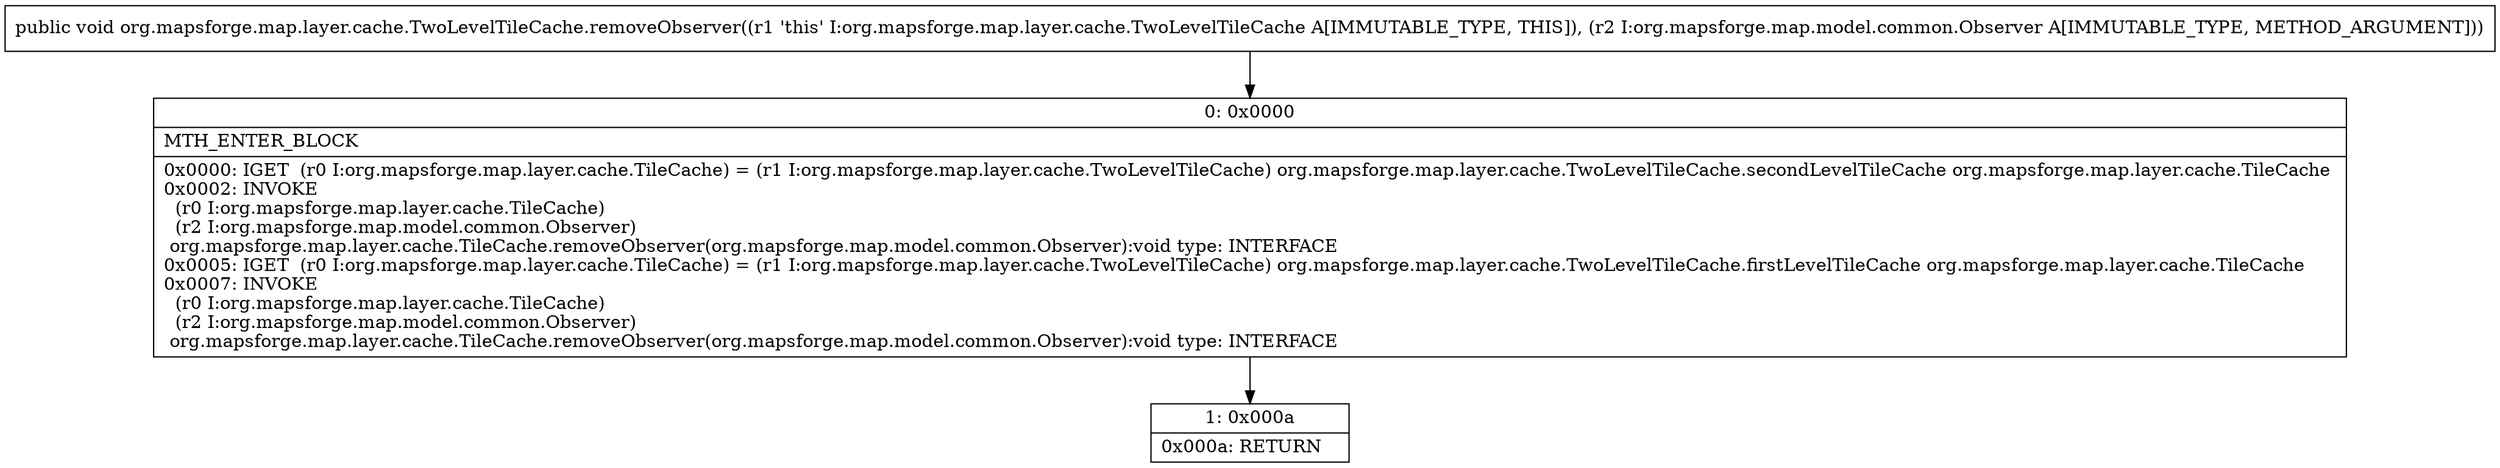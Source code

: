 digraph "CFG fororg.mapsforge.map.layer.cache.TwoLevelTileCache.removeObserver(Lorg\/mapsforge\/map\/model\/common\/Observer;)V" {
Node_0 [shape=record,label="{0\:\ 0x0000|MTH_ENTER_BLOCK\l|0x0000: IGET  (r0 I:org.mapsforge.map.layer.cache.TileCache) = (r1 I:org.mapsforge.map.layer.cache.TwoLevelTileCache) org.mapsforge.map.layer.cache.TwoLevelTileCache.secondLevelTileCache org.mapsforge.map.layer.cache.TileCache \l0x0002: INVOKE  \l  (r0 I:org.mapsforge.map.layer.cache.TileCache)\l  (r2 I:org.mapsforge.map.model.common.Observer)\l org.mapsforge.map.layer.cache.TileCache.removeObserver(org.mapsforge.map.model.common.Observer):void type: INTERFACE \l0x0005: IGET  (r0 I:org.mapsforge.map.layer.cache.TileCache) = (r1 I:org.mapsforge.map.layer.cache.TwoLevelTileCache) org.mapsforge.map.layer.cache.TwoLevelTileCache.firstLevelTileCache org.mapsforge.map.layer.cache.TileCache \l0x0007: INVOKE  \l  (r0 I:org.mapsforge.map.layer.cache.TileCache)\l  (r2 I:org.mapsforge.map.model.common.Observer)\l org.mapsforge.map.layer.cache.TileCache.removeObserver(org.mapsforge.map.model.common.Observer):void type: INTERFACE \l}"];
Node_1 [shape=record,label="{1\:\ 0x000a|0x000a: RETURN   \l}"];
MethodNode[shape=record,label="{public void org.mapsforge.map.layer.cache.TwoLevelTileCache.removeObserver((r1 'this' I:org.mapsforge.map.layer.cache.TwoLevelTileCache A[IMMUTABLE_TYPE, THIS]), (r2 I:org.mapsforge.map.model.common.Observer A[IMMUTABLE_TYPE, METHOD_ARGUMENT])) }"];
MethodNode -> Node_0;
Node_0 -> Node_1;
}

